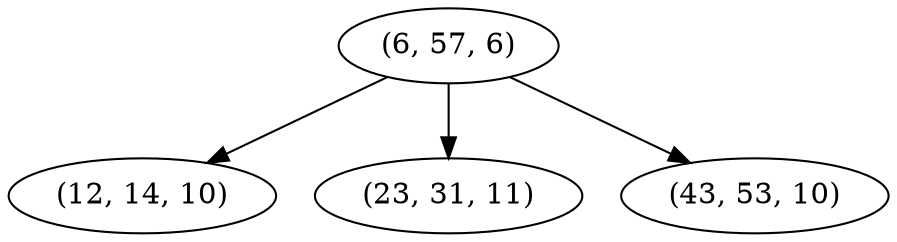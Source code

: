 digraph tree {
    "(6, 57, 6)";
    "(12, 14, 10)";
    "(23, 31, 11)";
    "(43, 53, 10)";
    "(6, 57, 6)" -> "(12, 14, 10)";
    "(6, 57, 6)" -> "(23, 31, 11)";
    "(6, 57, 6)" -> "(43, 53, 10)";
}
